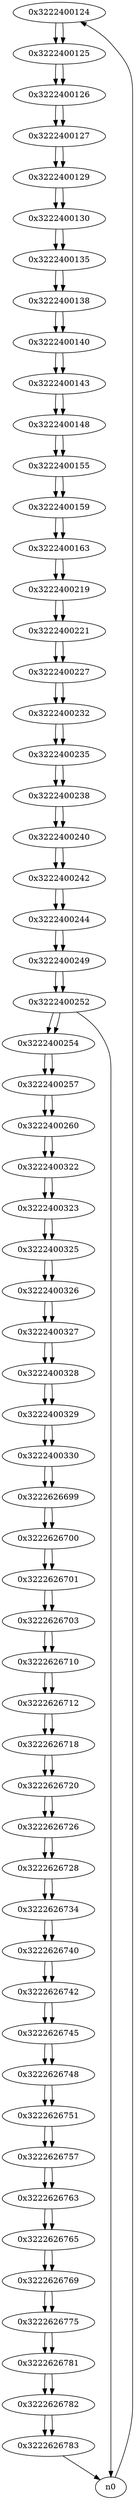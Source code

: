 digraph G{
/* nodes */
  n1 [label="0x3222400124"]
  n2 [label="0x3222400125"]
  n3 [label="0x3222400126"]
  n4 [label="0x3222400127"]
  n5 [label="0x3222400129"]
  n6 [label="0x3222400130"]
  n7 [label="0x3222400135"]
  n8 [label="0x3222400138"]
  n9 [label="0x3222400140"]
  n10 [label="0x3222400143"]
  n11 [label="0x3222400148"]
  n12 [label="0x3222400155"]
  n13 [label="0x3222400159"]
  n14 [label="0x3222400163"]
  n15 [label="0x3222400219"]
  n16 [label="0x3222400221"]
  n17 [label="0x3222400227"]
  n18 [label="0x3222400232"]
  n19 [label="0x3222400235"]
  n20 [label="0x3222400238"]
  n21 [label="0x3222400240"]
  n22 [label="0x3222400242"]
  n23 [label="0x3222400244"]
  n24 [label="0x3222400249"]
  n25 [label="0x3222400252"]
  n26 [label="0x3222400254"]
  n27 [label="0x3222400257"]
  n28 [label="0x3222400260"]
  n29 [label="0x3222400322"]
  n30 [label="0x3222400323"]
  n31 [label="0x3222400325"]
  n32 [label="0x3222400326"]
  n33 [label="0x3222400327"]
  n34 [label="0x3222400328"]
  n35 [label="0x3222400329"]
  n36 [label="0x3222400330"]
  n37 [label="0x3222626699"]
  n38 [label="0x3222626700"]
  n39 [label="0x3222626701"]
  n40 [label="0x3222626703"]
  n41 [label="0x3222626710"]
  n42 [label="0x3222626712"]
  n43 [label="0x3222626718"]
  n44 [label="0x3222626720"]
  n45 [label="0x3222626726"]
  n46 [label="0x3222626728"]
  n47 [label="0x3222626734"]
  n48 [label="0x3222626740"]
  n49 [label="0x3222626742"]
  n50 [label="0x3222626745"]
  n51 [label="0x3222626748"]
  n52 [label="0x3222626751"]
  n53 [label="0x3222626757"]
  n54 [label="0x3222626763"]
  n55 [label="0x3222626765"]
  n56 [label="0x3222626769"]
  n57 [label="0x3222626775"]
  n58 [label="0x3222626781"]
  n59 [label="0x3222626782"]
  n60 [label="0x3222626783"]
/* edges */
n1 -> n2;
n0 -> n1;
n2 -> n3;
n1 -> n2;
n3 -> n4;
n2 -> n3;
n4 -> n5;
n3 -> n4;
n5 -> n6;
n4 -> n5;
n6 -> n7;
n5 -> n6;
n7 -> n8;
n6 -> n7;
n8 -> n9;
n7 -> n8;
n9 -> n10;
n8 -> n9;
n10 -> n11;
n9 -> n10;
n11 -> n12;
n10 -> n11;
n12 -> n13;
n11 -> n12;
n13 -> n14;
n12 -> n13;
n14 -> n15;
n13 -> n14;
n15 -> n16;
n14 -> n15;
n16 -> n17;
n15 -> n16;
n17 -> n18;
n16 -> n17;
n18 -> n19;
n17 -> n18;
n19 -> n20;
n18 -> n19;
n20 -> n21;
n19 -> n20;
n21 -> n22;
n20 -> n21;
n22 -> n23;
n21 -> n22;
n23 -> n24;
n22 -> n23;
n24 -> n25;
n23 -> n24;
n25 -> n26;
n25 -> n0;
n24 -> n25;
n26 -> n27;
n25 -> n26;
n27 -> n28;
n26 -> n27;
n28 -> n29;
n27 -> n28;
n29 -> n30;
n28 -> n29;
n30 -> n31;
n29 -> n30;
n31 -> n32;
n30 -> n31;
n32 -> n33;
n31 -> n32;
n33 -> n34;
n32 -> n33;
n34 -> n35;
n33 -> n34;
n35 -> n36;
n34 -> n35;
n36 -> n37;
n35 -> n36;
n37 -> n38;
n36 -> n37;
n38 -> n39;
n37 -> n38;
n39 -> n40;
n38 -> n39;
n40 -> n41;
n39 -> n40;
n41 -> n42;
n40 -> n41;
n42 -> n43;
n41 -> n42;
n43 -> n44;
n42 -> n43;
n44 -> n45;
n43 -> n44;
n45 -> n46;
n44 -> n45;
n46 -> n47;
n45 -> n46;
n47 -> n48;
n46 -> n47;
n48 -> n49;
n47 -> n48;
n49 -> n50;
n48 -> n49;
n50 -> n51;
n49 -> n50;
n51 -> n52;
n50 -> n51;
n52 -> n53;
n51 -> n52;
n53 -> n54;
n52 -> n53;
n54 -> n55;
n53 -> n54;
n55 -> n56;
n54 -> n55;
n56 -> n57;
n55 -> n56;
n57 -> n58;
n56 -> n57;
n58 -> n59;
n57 -> n58;
n59 -> n60;
n58 -> n59;
n60 -> n0;
n59 -> n60;
}
